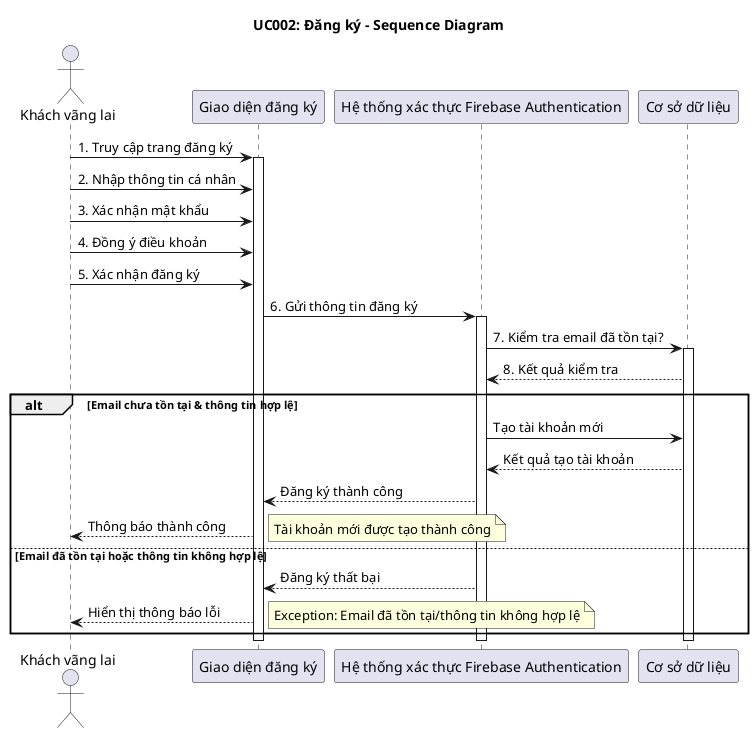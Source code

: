 @startuml UC002_Login_Sequence_Diagram
 title UC002: Đăng ký - Sequence Diagram

actor "Khách vãng lai" as User
participant "Giao diện đăng ký" as UI
participant "Hệ thống xác thực Firebase Authentication" as Auth
participant "Cơ sở dữ liệu" as DB

User -> UI: 1. Truy cập trang đăng ký
activate UI

User -> UI: 2. Nhập thông tin cá nhân
User -> UI: 3. Xác nhận mật khẩu
User -> UI: 4. Đồng ý điều khoản
User -> UI: 5. Xác nhận đăng ký

UI -> Auth: 6. Gửi thông tin đăng ký
activate Auth

Auth -> DB: 7. Kiểm tra email đã tồn tại?
activate DB
DB --> Auth: 8. Kết quả kiểm tra

alt Email chưa tồn tại & thông tin hợp lệ
    Auth -> DB:  Tạo tài khoản mới
    DB --> Auth:  Kết quả tạo tài khoản
    Auth --> UI:  Đăng ký thành công
    UI --> User:  Thông báo thành công
    note right: Tài khoản mới được tạo thành công
else Email đã tồn tại hoặc thông tin không hợp lệ
    Auth --> UI:  Đăng ký thất bại
    UI --> User:  Hiển thị thông báo lỗi
    note right: Exception: Email đã tồn tại/thông tin không hợp lệ
end

deactivate DB
deactivate Auth
deactivate UI

@enduml